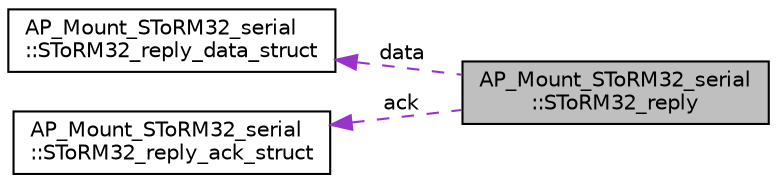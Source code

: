 digraph "AP_Mount_SToRM32_serial::SToRM32_reply"
{
 // INTERACTIVE_SVG=YES
  edge [fontname="Helvetica",fontsize="10",labelfontname="Helvetica",labelfontsize="10"];
  node [fontname="Helvetica",fontsize="10",shape=record];
  rankdir="LR";
  Node1 [label="AP_Mount_SToRM32_serial\l::SToRM32_reply",height=0.2,width=0.4,color="black", fillcolor="grey75", style="filled", fontcolor="black"];
  Node2 -> Node1 [dir="back",color="darkorchid3",fontsize="10",style="dashed",label=" data" ,fontname="Helvetica"];
  Node2 [label="AP_Mount_SToRM32_serial\l::SToRM32_reply_data_struct",height=0.2,width=0.4,color="black", fillcolor="white", style="filled",URL="$structAP__Mount__SToRM32__serial_1_1SToRM32__reply__data__struct.html"];
  Node3 -> Node1 [dir="back",color="darkorchid3",fontsize="10",style="dashed",label=" ack" ,fontname="Helvetica"];
  Node3 [label="AP_Mount_SToRM32_serial\l::SToRM32_reply_ack_struct",height=0.2,width=0.4,color="black", fillcolor="white", style="filled",URL="$structAP__Mount__SToRM32__serial_1_1SToRM32__reply__ack__struct.html"];
}
